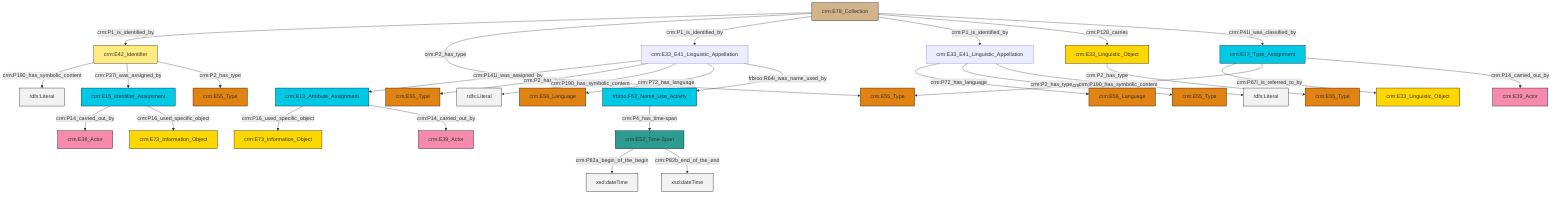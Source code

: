 graph TD
classDef Literal fill:#f2f2f2,stroke:#000000;
classDef CRM_Entity fill:#FFFFFF,stroke:#000000;
classDef Temporal_Entity fill:#00C9E6, stroke:#000000;
classDef Type fill:#E18312, stroke:#000000;
classDef Time-Span fill:#2C9C91, stroke:#000000;
classDef Appellation fill:#FFEB7F, stroke:#000000;
classDef Place fill:#008836, stroke:#000000;
classDef Persistent_Item fill:#B266B2, stroke:#000000;
classDef Conceptual_Object fill:#FFD700, stroke:#000000;
classDef Physical_Thing fill:#D2B48C, stroke:#000000;
classDef Actor fill:#f58aad, stroke:#000000;
classDef PC_Classes fill:#4ce600, stroke:#000000;
classDef Multi fill:#cccccc,stroke:#000000;

0["crm:E33_E41_Linguistic_Appellation"]:::Default -->|crm:P72_has_language| 1["crm:E56_Language"]:::Type
0["crm:E33_E41_Linguistic_Appellation"]:::Default -->|crm:P2_has_type| 2["crm:E55_Type"]:::Type
3["crm:E17_Type_Assignment"]:::Temporal_Entity -->|crm:P67i_is_referred_to_by| 4["crm:E33_Linguistic_Object"]:::Conceptual_Object
3["crm:E17_Type_Assignment"]:::Temporal_Entity -->|crm:P42_assigned| 5["crm:E55_Type"]:::Type
7["crm:E15_Identifier_Assignment"]:::Temporal_Entity -->|crm:P14_carried_out_by| 8["crm:E39_Actor"]:::Actor
11["crm:E33_E41_Linguistic_Appellation"]:::Default -->|crm:P141i_was_assigned_by| 12["crm:E13_Attribute_Assignment"]:::Temporal_Entity
13["crm:E33_Linguistic_Object"]:::Conceptual_Object -->|crm:P2_has_type| 14["crm:E55_Type"]:::Type
11["crm:E33_E41_Linguistic_Appellation"]:::Default -->|crm:P2_has_type| 16["crm:E55_Type"]:::Type
17["crm:E42_Identifier"]:::Appellation -->|crm:P190_has_symbolic_content| 18[rdfs:Literal]:::Literal
21["crm:E52_Time-Span"]:::Time-Span -->|crm:P82a_begin_of_the_begin| 22[xsd:dateTime]:::Literal
23["crm:E78_Collection"]:::Physical_Thing -->|crm:P1_is_identified_by| 17["crm:E42_Identifier"]:::Appellation
11["crm:E33_E41_Linguistic_Appellation"]:::Default -->|crm:P190_has_symbolic_content| 24[rdfs:Literal]:::Literal
26["frbroo:F52_Name_Use_Activity"]:::Temporal_Entity -->|crm:P4_has_time-span| 21["crm:E52_Time-Span"]:::Time-Span
7["crm:E15_Identifier_Assignment"]:::Temporal_Entity -->|crm:P16_used_specific_object| 27["crm:E73_Information_Object"]:::Conceptual_Object
21["crm:E52_Time-Span"]:::Time-Span -->|crm:P82b_end_of_the_end| 28[xsd:dateTime]:::Literal
17["crm:E42_Identifier"]:::Appellation -->|crm:P37i_was_assigned_by| 7["crm:E15_Identifier_Assignment"]:::Temporal_Entity
0["crm:E33_E41_Linguistic_Appellation"]:::Default -->|crm:P190_has_symbolic_content| 31[rdfs:Literal]:::Literal
12["crm:E13_Attribute_Assignment"]:::Temporal_Entity -->|crm:P16_used_specific_object| 9["crm:E73_Information_Object"]:::Conceptual_Object
11["crm:E33_E41_Linguistic_Appellation"]:::Default -->|crm:P72_has_language| 34["crm:E56_Language"]:::Type
3["crm:E17_Type_Assignment"]:::Temporal_Entity -->|crm:P14_carried_out_by| 29["crm:E39_Actor"]:::Actor
23["crm:E78_Collection"]:::Physical_Thing -->|crm:P2_has_type| 5["crm:E55_Type"]:::Type
23["crm:E78_Collection"]:::Physical_Thing -->|crm:P1_is_identified_by| 11["crm:E33_E41_Linguistic_Appellation"]:::Default
12["crm:E13_Attribute_Assignment"]:::Temporal_Entity -->|crm:P14_carried_out_by| 43["crm:E39_Actor"]:::Actor
23["crm:E78_Collection"]:::Physical_Thing -->|crm:P1_is_identified_by| 0["crm:E33_E41_Linguistic_Appellation"]:::Default
23["crm:E78_Collection"]:::Physical_Thing -->|crm:P128_carries| 13["crm:E33_Linguistic_Object"]:::Conceptual_Object
23["crm:E78_Collection"]:::Physical_Thing -->|crm:P41i_was_classified_by| 3["crm:E17_Type_Assignment"]:::Temporal_Entity
17["crm:E42_Identifier"]:::Appellation -->|crm:P2_has_type| 47["crm:E55_Type"]:::Type
11["crm:E33_E41_Linguistic_Appellation"]:::Default -->|frbroo:R64i_was_name_used_by| 26["frbroo:F52_Name_Use_Activity"]:::Temporal_Entity